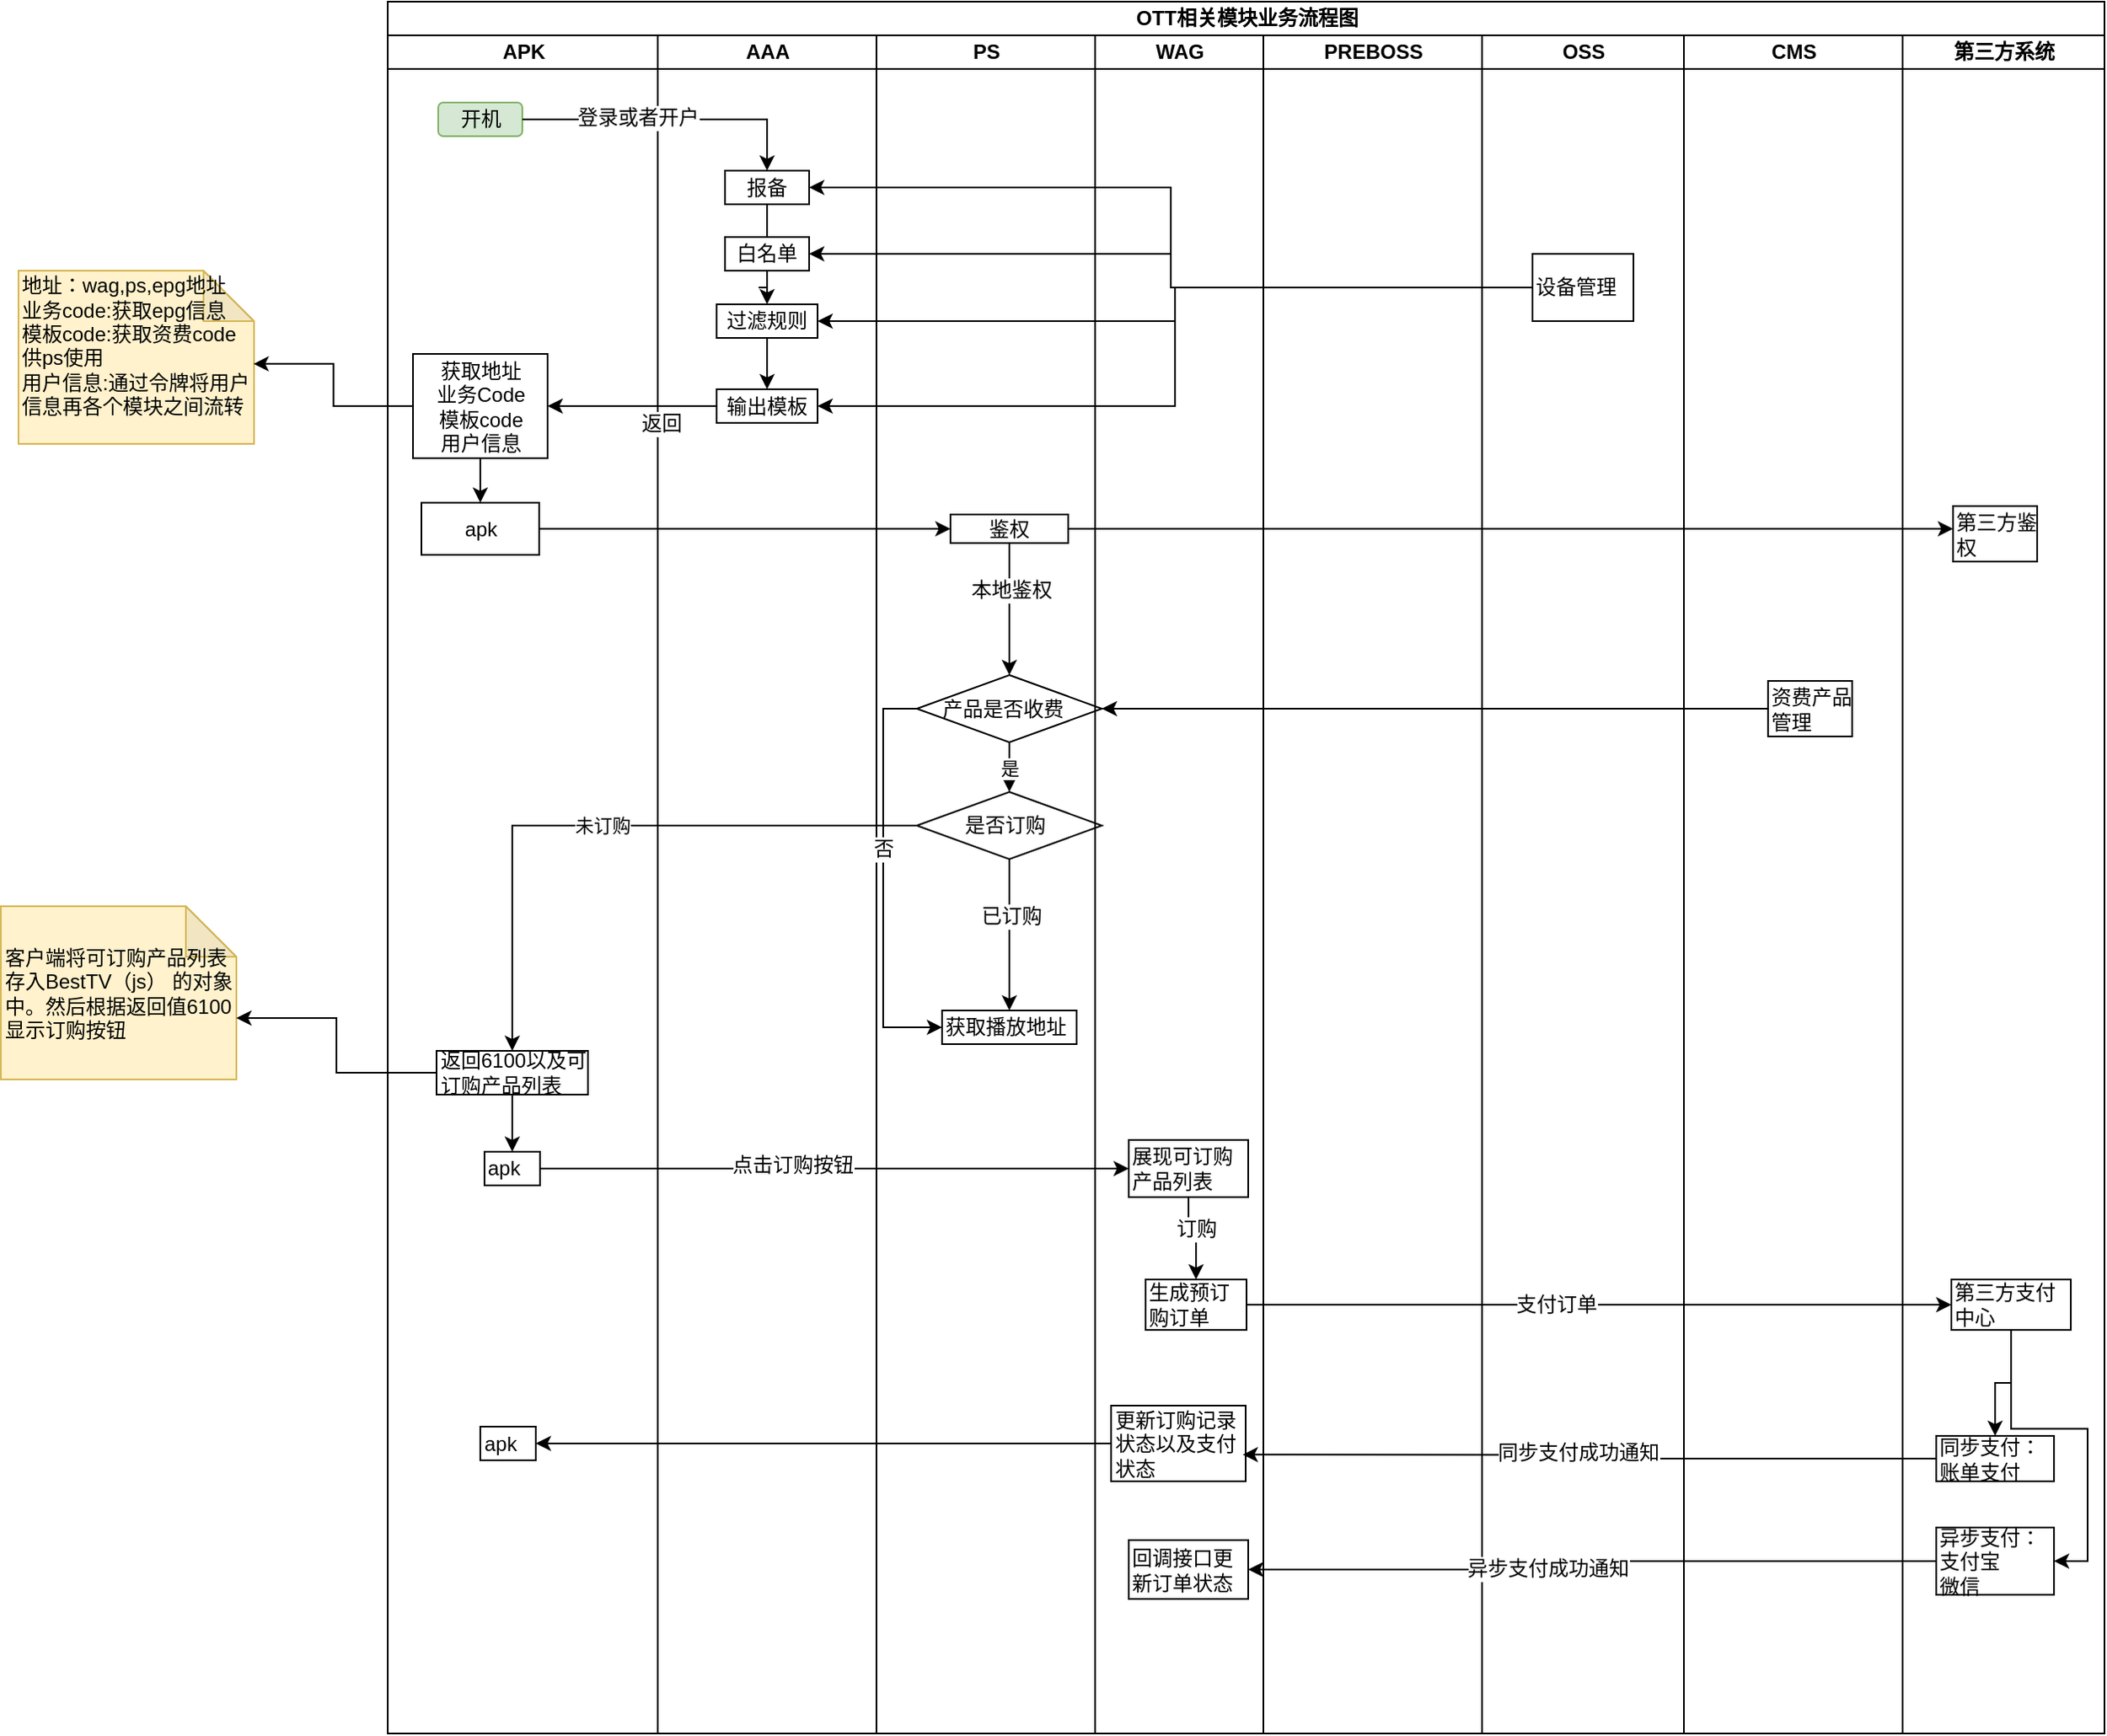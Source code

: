<mxfile version="10.6.0" type="github"><diagram id="HEy0dX1jvcMJeZMaZy05" name="Page-1"><mxGraphModel dx="1493" dy="359" grid="1" gridSize="10" guides="1" tooltips="1" connect="1" arrows="1" fold="1" page="1" pageScale="1" pageWidth="827" pageHeight="1169" math="0" shadow="0"><root><mxCell id="0"/><mxCell id="1" parent="0"/><mxCell id="SOLJUO9pabLHy7eWVExb-6" value="OTT相关模块业务流程图" style="swimlane;html=1;childLayout=stackLayout;resizeParent=1;resizeParentMax=0;startSize=20;" parent="1" vertex="1"><mxGeometry x="89.5" y="30" width="1020.5" height="1030" as="geometry"/></mxCell><mxCell id="SOLJUO9pabLHy7eWVExb-7" value="APK" style="swimlane;html=1;startSize=20;" parent="SOLJUO9pabLHy7eWVExb-6" vertex="1"><mxGeometry y="20" width="160.5" height="1010" as="geometry"/></mxCell><mxCell id="BWHfdyyWRmZe37nEwWRx-1" value="开机" style="rounded=1;whiteSpace=wrap;html=1;fillColor=#d5e8d4;strokeColor=#82b366;" vertex="1" parent="SOLJUO9pabLHy7eWVExb-7"><mxGeometry x="30" y="40" width="50" height="20" as="geometry"/></mxCell><mxCell id="BWHfdyyWRmZe37nEwWRx-90" style="edgeStyle=orthogonalEdgeStyle;rounded=0;orthogonalLoop=1;jettySize=auto;html=1;entryX=0.5;entryY=0;entryDx=0;entryDy=0;align=center;" edge="1" parent="SOLJUO9pabLHy7eWVExb-7" source="BWHfdyyWRmZe37nEwWRx-84" target="BWHfdyyWRmZe37nEwWRx-89"><mxGeometry relative="1" as="geometry"/></mxCell><mxCell id="BWHfdyyWRmZe37nEwWRx-84" value="返回6100以及可订购产品列表" style="rounded=0;whiteSpace=wrap;html=1;align=left;" vertex="1" parent="SOLJUO9pabLHy7eWVExb-7"><mxGeometry x="29" y="604" width="90" height="26" as="geometry"/></mxCell><mxCell id="BWHfdyyWRmZe37nEwWRx-89" value="apk" style="rounded=0;whiteSpace=wrap;html=1;align=left;" vertex="1" parent="SOLJUO9pabLHy7eWVExb-7"><mxGeometry x="57.5" y="664" width="33" height="20" as="geometry"/></mxCell><mxCell id="BWHfdyyWRmZe37nEwWRx-109" value="" style="edgeStyle=orthogonalEdgeStyle;rounded=0;orthogonalLoop=1;jettySize=auto;html=1;align=center;" edge="1" parent="SOLJUO9pabLHy7eWVExb-7" source="BWHfdyyWRmZe37nEwWRx-104" target="BWHfdyyWRmZe37nEwWRx-108"><mxGeometry relative="1" as="geometry"/></mxCell><mxCell id="BWHfdyyWRmZe37nEwWRx-104" value="&lt;span&gt;获取地址&lt;/span&gt;&lt;br&gt;&lt;span&gt;业务Code&lt;/span&gt;&lt;br&gt;&lt;span&gt;模板code&lt;/span&gt;&lt;br&gt;&lt;span&gt;用户信息&lt;/span&gt;" style="rounded=0;whiteSpace=wrap;html=1;align=center;" vertex="1" parent="SOLJUO9pabLHy7eWVExb-7"><mxGeometry x="15" y="189.5" width="80" height="62" as="geometry"/></mxCell><mxCell id="BWHfdyyWRmZe37nEwWRx-108" value="apk&lt;br&gt;" style="rounded=0;whiteSpace=wrap;html=1;align=center;" vertex="1" parent="SOLJUO9pabLHy7eWVExb-7"><mxGeometry x="20" y="278" width="70" height="31" as="geometry"/></mxCell><mxCell id="BWHfdyyWRmZe37nEwWRx-151" value="apk" style="rounded=0;whiteSpace=wrap;html=1;align=left;" vertex="1" parent="SOLJUO9pabLHy7eWVExb-7"><mxGeometry x="55" y="827.5" width="33" height="20" as="geometry"/></mxCell><mxCell id="SOLJUO9pabLHy7eWVExb-9" value="AAA" style="swimlane;html=1;startSize=20;" parent="SOLJUO9pabLHy7eWVExb-6" vertex="1"><mxGeometry x="160.5" y="20" width="130" height="1010" as="geometry"/></mxCell><mxCell id="BWHfdyyWRmZe37nEwWRx-28" style="edgeStyle=orthogonalEdgeStyle;rounded=0;orthogonalLoop=1;jettySize=auto;html=1;exitX=0.5;exitY=1;exitDx=0;exitDy=0;entryX=0.5;entryY=0;entryDx=0;entryDy=0;align=center;" edge="1" parent="SOLJUO9pabLHy7eWVExb-9" source="BWHfdyyWRmZe37nEwWRx-5" target="BWHfdyyWRmZe37nEwWRx-18"><mxGeometry relative="1" as="geometry"><Array as="points"><mxPoint x="60" y="150"/><mxPoint x="60" y="150"/></Array></mxGeometry></mxCell><mxCell id="BWHfdyyWRmZe37nEwWRx-5" value="报备&lt;br&gt;" style="rounded=0;whiteSpace=wrap;html=1;" vertex="1" parent="SOLJUO9pabLHy7eWVExb-9"><mxGeometry x="40" y="80.5" width="50" height="20" as="geometry"/></mxCell><mxCell id="BWHfdyyWRmZe37nEwWRx-20" value="输出模板&lt;br&gt;" style="rounded=0;whiteSpace=wrap;html=1;" vertex="1" parent="SOLJUO9pabLHy7eWVExb-9"><mxGeometry x="35" y="210.5" width="60" height="20" as="geometry"/></mxCell><mxCell id="BWHfdyyWRmZe37nEwWRx-38" style="edgeStyle=orthogonalEdgeStyle;rounded=0;orthogonalLoop=1;jettySize=auto;html=1;exitX=0.5;exitY=1;exitDx=0;exitDy=0;align=center;" edge="1" parent="SOLJUO9pabLHy7eWVExb-9" source="BWHfdyyWRmZe37nEwWRx-19" target="BWHfdyyWRmZe37nEwWRx-20"><mxGeometry relative="1" as="geometry"/></mxCell><mxCell id="BWHfdyyWRmZe37nEwWRx-19" value="过滤规则&lt;br&gt;" style="rounded=0;whiteSpace=wrap;html=1;" vertex="1" parent="SOLJUO9pabLHy7eWVExb-9"><mxGeometry x="35" y="160" width="60" height="20" as="geometry"/></mxCell><mxCell id="BWHfdyyWRmZe37nEwWRx-39" style="edgeStyle=orthogonalEdgeStyle;rounded=0;orthogonalLoop=1;jettySize=auto;html=1;exitX=0.5;exitY=1;exitDx=0;exitDy=0;entryX=0.5;entryY=0;entryDx=0;entryDy=0;align=center;" edge="1" parent="SOLJUO9pabLHy7eWVExb-9" source="BWHfdyyWRmZe37nEwWRx-18" target="BWHfdyyWRmZe37nEwWRx-19"><mxGeometry relative="1" as="geometry"/></mxCell><mxCell id="BWHfdyyWRmZe37nEwWRx-18" value="白名单&lt;br&gt;" style="rounded=0;whiteSpace=wrap;html=1;" vertex="1" parent="SOLJUO9pabLHy7eWVExb-9"><mxGeometry x="40" y="120" width="50" height="20" as="geometry"/></mxCell><mxCell id="BWHfdyyWRmZe37nEwWRx-85" value="未订购" style="edgeStyle=orthogonalEdgeStyle;rounded=0;orthogonalLoop=1;jettySize=auto;html=1;exitX=0;exitY=0.5;exitDx=0;exitDy=0;entryX=0.5;entryY=0;entryDx=0;entryDy=0;align=center;" edge="1" parent="SOLJUO9pabLHy7eWVExb-6" source="BWHfdyyWRmZe37nEwWRx-77" target="BWHfdyyWRmZe37nEwWRx-84"><mxGeometry relative="1" as="geometry"/></mxCell><mxCell id="BWHfdyyWRmZe37nEwWRx-92" style="edgeStyle=orthogonalEdgeStyle;rounded=0;orthogonalLoop=1;jettySize=auto;html=1;entryX=0;entryY=0.5;entryDx=0;entryDy=0;align=center;" edge="1" parent="SOLJUO9pabLHy7eWVExb-6" source="BWHfdyyWRmZe37nEwWRx-89" target="BWHfdyyWRmZe37nEwWRx-86"><mxGeometry relative="1" as="geometry"/></mxCell><mxCell id="BWHfdyyWRmZe37nEwWRx-95" value="点击订购按钮" style="text;html=1;resizable=0;points=[];align=center;verticalAlign=middle;labelBackgroundColor=#ffffff;" vertex="1" connectable="0" parent="BWHfdyyWRmZe37nEwWRx-92"><mxGeometry x="0.003" y="26" relative="1" as="geometry"><mxPoint x="-26" y="24" as="offset"/></mxGeometry></mxCell><mxCell id="SOLJUO9pabLHy7eWVExb-18" value="PS" style="swimlane;html=1;startSize=20;" parent="SOLJUO9pabLHy7eWVExb-6" vertex="1"><mxGeometry x="290.5" y="20" width="130" height="1010" as="geometry"/></mxCell><mxCell id="BWHfdyyWRmZe37nEwWRx-75" style="edgeStyle=orthogonalEdgeStyle;rounded=0;orthogonalLoop=1;jettySize=auto;html=1;exitX=0;exitY=0.5;exitDx=0;exitDy=0;entryX=0;entryY=0.5;entryDx=0;entryDy=0;align=center;" edge="1" parent="SOLJUO9pabLHy7eWVExb-18" source="BWHfdyyWRmZe37nEwWRx-53" target="BWHfdyyWRmZe37nEwWRx-74"><mxGeometry relative="1" as="geometry"/></mxCell><mxCell id="BWHfdyyWRmZe37nEwWRx-76" value="否" style="text;html=1;resizable=0;points=[];align=center;verticalAlign=middle;labelBackgroundColor=#ffffff;" vertex="1" connectable="0" parent="BWHfdyyWRmZe37nEwWRx-75"><mxGeometry x="-0.156" relative="1" as="geometry"><mxPoint as="offset"/></mxGeometry></mxCell><mxCell id="BWHfdyyWRmZe37nEwWRx-78" value="是" style="edgeStyle=orthogonalEdgeStyle;rounded=0;orthogonalLoop=1;jettySize=auto;html=1;exitX=0.5;exitY=1;exitDx=0;exitDy=0;entryX=0.5;entryY=0;entryDx=0;entryDy=0;align=center;" edge="1" parent="SOLJUO9pabLHy7eWVExb-18" source="BWHfdyyWRmZe37nEwWRx-53" target="BWHfdyyWRmZe37nEwWRx-77"><mxGeometry relative="1" as="geometry"/></mxCell><mxCell id="BWHfdyyWRmZe37nEwWRx-53" value="&amp;nbsp; &amp;nbsp; 产品是否收费" style="rhombus;whiteSpace=wrap;html=1;align=left;" vertex="1" parent="SOLJUO9pabLHy7eWVExb-18"><mxGeometry x="24" y="380.5" width="110" height="40" as="geometry"/></mxCell><mxCell id="BWHfdyyWRmZe37nEwWRx-74" value="获取播放地址" style="rounded=0;whiteSpace=wrap;html=1;align=left;" vertex="1" parent="SOLJUO9pabLHy7eWVExb-18"><mxGeometry x="39" y="580" width="80" height="20" as="geometry"/></mxCell><mxCell id="BWHfdyyWRmZe37nEwWRx-79" style="edgeStyle=orthogonalEdgeStyle;rounded=0;orthogonalLoop=1;jettySize=auto;html=1;exitX=0.5;exitY=1;exitDx=0;exitDy=0;align=center;" edge="1" parent="SOLJUO9pabLHy7eWVExb-18" source="BWHfdyyWRmZe37nEwWRx-77" target="BWHfdyyWRmZe37nEwWRx-74"><mxGeometry relative="1" as="geometry"/></mxCell><mxCell id="BWHfdyyWRmZe37nEwWRx-80" value="已订购" style="text;html=1;resizable=0;points=[];align=center;verticalAlign=middle;labelBackgroundColor=#ffffff;" vertex="1" connectable="0" parent="BWHfdyyWRmZe37nEwWRx-79"><mxGeometry x="0.006" y="12" relative="1" as="geometry"><mxPoint x="-11" y="-12" as="offset"/></mxGeometry></mxCell><mxCell id="BWHfdyyWRmZe37nEwWRx-77" value="&amp;nbsp; &amp;nbsp; &amp;nbsp; &amp;nbsp; 是否订购" style="rhombus;whiteSpace=wrap;html=1;align=left;" vertex="1" parent="SOLJUO9pabLHy7eWVExb-18"><mxGeometry x="24" y="450" width="110" height="40" as="geometry"/></mxCell><mxCell id="BWHfdyyWRmZe37nEwWRx-123" style="edgeStyle=orthogonalEdgeStyle;rounded=0;orthogonalLoop=1;jettySize=auto;html=1;entryX=0.5;entryY=0;entryDx=0;entryDy=0;align=center;" edge="1" parent="SOLJUO9pabLHy7eWVExb-18" source="BWHfdyyWRmZe37nEwWRx-117" target="BWHfdyyWRmZe37nEwWRx-53"><mxGeometry relative="1" as="geometry"/></mxCell><mxCell id="BWHfdyyWRmZe37nEwWRx-126" value="&lt;span&gt;本地鉴权&lt;/span&gt;" style="text;html=1;resizable=0;points=[];align=center;verticalAlign=middle;labelBackgroundColor=#ffffff;" vertex="1" connectable="0" parent="BWHfdyyWRmZe37nEwWRx-123"><mxGeometry x="0.004" y="12" relative="1" as="geometry"><mxPoint x="-11" y="-12" as="offset"/></mxGeometry></mxCell><mxCell id="BWHfdyyWRmZe37nEwWRx-117" value="鉴权&lt;br&gt;" style="rounded=0;whiteSpace=wrap;html=1;align=center;" vertex="1" parent="SOLJUO9pabLHy7eWVExb-18"><mxGeometry x="44" y="285" width="70" height="17" as="geometry"/></mxCell><mxCell id="SOLJUO9pabLHy7eWVExb-19" value="WAG" style="swimlane;html=1;startSize=20;" parent="SOLJUO9pabLHy7eWVExb-6" vertex="1"><mxGeometry x="420.5" y="20" width="100" height="1010" as="geometry"/></mxCell><mxCell id="BWHfdyyWRmZe37nEwWRx-94" value="" style="edgeStyle=orthogonalEdgeStyle;rounded=0;orthogonalLoop=1;jettySize=auto;html=1;align=center;" edge="1" parent="SOLJUO9pabLHy7eWVExb-19" source="BWHfdyyWRmZe37nEwWRx-86" target="BWHfdyyWRmZe37nEwWRx-93"><mxGeometry relative="1" as="geometry"/></mxCell><mxCell id="BWHfdyyWRmZe37nEwWRx-136" value="订购" style="text;html=1;resizable=0;points=[];align=center;verticalAlign=middle;labelBackgroundColor=#ffffff;" vertex="1" connectable="0" parent="BWHfdyyWRmZe37nEwWRx-94"><mxGeometry x="0.135" y="7" relative="1" as="geometry"><mxPoint x="-7" y="-7" as="offset"/></mxGeometry></mxCell><mxCell id="BWHfdyyWRmZe37nEwWRx-86" value="展现可订购产品列表" style="rounded=0;whiteSpace=wrap;html=1;align=left;" vertex="1" parent="SOLJUO9pabLHy7eWVExb-19"><mxGeometry x="20" y="657" width="71" height="34" as="geometry"/></mxCell><mxCell id="BWHfdyyWRmZe37nEwWRx-93" value="生成预订购订单" style="rounded=0;whiteSpace=wrap;html=1;align=left;" vertex="1" parent="SOLJUO9pabLHy7eWVExb-19"><mxGeometry x="30" y="740" width="60" height="30" as="geometry"/></mxCell><mxCell id="BWHfdyyWRmZe37nEwWRx-134" value="更新订购记录状态以及支付状态" style="rounded=0;whiteSpace=wrap;html=1;align=left;" vertex="1" parent="SOLJUO9pabLHy7eWVExb-19"><mxGeometry x="9.5" y="815" width="80" height="45" as="geometry"/></mxCell><mxCell id="BWHfdyyWRmZe37nEwWRx-147" value="回调接口更新订单状态" style="rounded=0;whiteSpace=wrap;html=1;align=left;" vertex="1" parent="SOLJUO9pabLHy7eWVExb-19"><mxGeometry x="20" y="895" width="71" height="35" as="geometry"/></mxCell><mxCell id="SOLJUO9pabLHy7eWVExb-20" value="PREBOSS" style="swimlane;html=1;startSize=20;" parent="SOLJUO9pabLHy7eWVExb-6" vertex="1"><mxGeometry x="520.5" y="20" width="130" height="1010" as="geometry"/></mxCell><mxCell id="SOLJUO9pabLHy7eWVExb-21" value="OSS" style="swimlane;html=1;startSize=20;" parent="SOLJUO9pabLHy7eWVExb-6" vertex="1"><mxGeometry x="650.5" y="20" width="120" height="1010" as="geometry"/></mxCell><mxCell id="BWHfdyyWRmZe37nEwWRx-56" value="设备管理" style="rounded=0;whiteSpace=wrap;html=1;align=left;" vertex="1" parent="SOLJUO9pabLHy7eWVExb-21"><mxGeometry x="30" y="130" width="60" height="40" as="geometry"/></mxCell><mxCell id="BWHfdyyWRmZe37nEwWRx-4" style="edgeStyle=orthogonalEdgeStyle;rounded=0;orthogonalLoop=1;jettySize=auto;html=1;exitX=1;exitY=0.5;exitDx=0;exitDy=0;" edge="1" parent="SOLJUO9pabLHy7eWVExb-6" source="BWHfdyyWRmZe37nEwWRx-1" target="BWHfdyyWRmZe37nEwWRx-5"><mxGeometry relative="1" as="geometry"><mxPoint x="185.31" y="100" as="targetPoint"/></mxGeometry></mxCell><mxCell id="BWHfdyyWRmZe37nEwWRx-43" value="登录或者开户" style="text;html=1;resizable=0;points=[];align=center;verticalAlign=middle;labelBackgroundColor=#ffffff;" vertex="1" connectable="0" parent="BWHfdyyWRmZe37nEwWRx-4"><mxGeometry x="-0.223" y="1" relative="1" as="geometry"><mxPoint as="offset"/></mxGeometry></mxCell><mxCell id="BWHfdyyWRmZe37nEwWRx-36" style="edgeStyle=orthogonalEdgeStyle;rounded=0;orthogonalLoop=1;jettySize=auto;html=1;exitX=0;exitY=0.5;exitDx=0;exitDy=0;entryX=1;entryY=0.5;entryDx=0;entryDy=0;" edge="1" parent="SOLJUO9pabLHy7eWVExb-6" source="BWHfdyyWRmZe37nEwWRx-20" target="BWHfdyyWRmZe37nEwWRx-104"><mxGeometry relative="1" as="geometry"><mxPoint x="140" y="245.5" as="targetPoint"/></mxGeometry></mxCell><mxCell id="BWHfdyyWRmZe37nEwWRx-45" value="返回" style="text;html=1;resizable=0;points=[];align=center;verticalAlign=middle;labelBackgroundColor=#ffffff;" vertex="1" connectable="0" parent="BWHfdyyWRmZe37nEwWRx-36"><mxGeometry x="-0.333" y="10" relative="1" as="geometry"><mxPoint as="offset"/></mxGeometry></mxCell><mxCell id="BWHfdyyWRmZe37nEwWRx-57" style="edgeStyle=orthogonalEdgeStyle;rounded=0;orthogonalLoop=1;jettySize=auto;html=1;exitX=0;exitY=0.5;exitDx=0;exitDy=0;entryX=1;entryY=0.5;entryDx=0;entryDy=0;align=center;" edge="1" parent="SOLJUO9pabLHy7eWVExb-6" source="BWHfdyyWRmZe37nEwWRx-56" target="BWHfdyyWRmZe37nEwWRx-5"><mxGeometry relative="1" as="geometry"/></mxCell><mxCell id="BWHfdyyWRmZe37nEwWRx-58" style="edgeStyle=orthogonalEdgeStyle;rounded=0;orthogonalLoop=1;jettySize=auto;html=1;entryX=1;entryY=0.5;entryDx=0;entryDy=0;align=center;" edge="1" parent="SOLJUO9pabLHy7eWVExb-6" source="BWHfdyyWRmZe37nEwWRx-56" target="BWHfdyyWRmZe37nEwWRx-18"><mxGeometry relative="1" as="geometry"/></mxCell><mxCell id="BWHfdyyWRmZe37nEwWRx-59" style="edgeStyle=orthogonalEdgeStyle;rounded=0;orthogonalLoop=1;jettySize=auto;html=1;entryX=1;entryY=0.5;entryDx=0;entryDy=0;align=center;" edge="1" parent="SOLJUO9pabLHy7eWVExb-6" source="BWHfdyyWRmZe37nEwWRx-56" target="BWHfdyyWRmZe37nEwWRx-19"><mxGeometry relative="1" as="geometry"/></mxCell><mxCell id="BWHfdyyWRmZe37nEwWRx-62" style="edgeStyle=orthogonalEdgeStyle;rounded=0;orthogonalLoop=1;jettySize=auto;html=1;entryX=1;entryY=0.5;entryDx=0;entryDy=0;align=center;" edge="1" parent="SOLJUO9pabLHy7eWVExb-6" source="BWHfdyyWRmZe37nEwWRx-56" target="BWHfdyyWRmZe37nEwWRx-20"><mxGeometry relative="1" as="geometry"/></mxCell><mxCell id="BWHfdyyWRmZe37nEwWRx-68" style="edgeStyle=orthogonalEdgeStyle;rounded=0;orthogonalLoop=1;jettySize=auto;html=1;entryX=1;entryY=0.5;entryDx=0;entryDy=0;align=center;" edge="1" parent="SOLJUO9pabLHy7eWVExb-6" source="BWHfdyyWRmZe37nEwWRx-67" target="BWHfdyyWRmZe37nEwWRx-53"><mxGeometry relative="1" as="geometry"/></mxCell><mxCell id="BWHfdyyWRmZe37nEwWRx-66" value="CMS" style="swimlane;html=1;startSize=20;" vertex="1" parent="SOLJUO9pabLHy7eWVExb-6"><mxGeometry x="770.5" y="20" width="130" height="1010" as="geometry"/></mxCell><mxCell id="BWHfdyyWRmZe37nEwWRx-67" value="资费产品管理" style="rounded=0;whiteSpace=wrap;html=1;align=left;" vertex="1" parent="BWHfdyyWRmZe37nEwWRx-66"><mxGeometry x="50" y="384" width="50" height="33" as="geometry"/></mxCell><mxCell id="BWHfdyyWRmZe37nEwWRx-122" style="edgeStyle=orthogonalEdgeStyle;rounded=0;orthogonalLoop=1;jettySize=auto;html=1;entryX=0;entryY=0.5;entryDx=0;entryDy=0;align=center;" edge="1" parent="SOLJUO9pabLHy7eWVExb-6" source="BWHfdyyWRmZe37nEwWRx-108" target="BWHfdyyWRmZe37nEwWRx-117"><mxGeometry relative="1" as="geometry"/></mxCell><mxCell id="BWHfdyyWRmZe37nEwWRx-81" value="第三方系统" style="swimlane;html=1;startSize=20;" vertex="1" parent="SOLJUO9pabLHy7eWVExb-6"><mxGeometry x="900.5" y="20" width="120" height="1010" as="geometry"/></mxCell><mxCell id="BWHfdyyWRmZe37nEwWRx-114" value="第三方鉴权" style="rounded=0;whiteSpace=wrap;html=1;align=left;" vertex="1" parent="BWHfdyyWRmZe37nEwWRx-81"><mxGeometry x="30" y="280" width="50" height="33" as="geometry"/></mxCell><mxCell id="BWHfdyyWRmZe37nEwWRx-133" value="" style="edgeStyle=orthogonalEdgeStyle;rounded=0;orthogonalLoop=1;jettySize=auto;html=1;align=center;" edge="1" parent="BWHfdyyWRmZe37nEwWRx-81" source="BWHfdyyWRmZe37nEwWRx-130" target="BWHfdyyWRmZe37nEwWRx-132"><mxGeometry relative="1" as="geometry"/></mxCell><mxCell id="BWHfdyyWRmZe37nEwWRx-145" style="edgeStyle=orthogonalEdgeStyle;rounded=0;orthogonalLoop=1;jettySize=auto;html=1;entryX=1;entryY=0.5;entryDx=0;entryDy=0;align=center;" edge="1" parent="BWHfdyyWRmZe37nEwWRx-81" source="BWHfdyyWRmZe37nEwWRx-130" target="BWHfdyyWRmZe37nEwWRx-143"><mxGeometry relative="1" as="geometry"/></mxCell><mxCell id="BWHfdyyWRmZe37nEwWRx-130" value="第三方支付中心" style="rounded=0;whiteSpace=wrap;html=1;align=left;" vertex="1" parent="BWHfdyyWRmZe37nEwWRx-81"><mxGeometry x="29" y="740" width="71" height="30" as="geometry"/></mxCell><mxCell id="BWHfdyyWRmZe37nEwWRx-132" value="同步支付：账单支付" style="rounded=0;whiteSpace=wrap;html=1;align=left;" vertex="1" parent="BWHfdyyWRmZe37nEwWRx-81"><mxGeometry x="20" y="833" width="70" height="27" as="geometry"/></mxCell><mxCell id="BWHfdyyWRmZe37nEwWRx-143" value="异步支付：支付宝&lt;br&gt;微信" style="rounded=0;whiteSpace=wrap;html=1;align=left;" vertex="1" parent="BWHfdyyWRmZe37nEwWRx-81"><mxGeometry x="20" y="887.5" width="70" height="40" as="geometry"/></mxCell><mxCell id="BWHfdyyWRmZe37nEwWRx-124" style="edgeStyle=orthogonalEdgeStyle;rounded=0;orthogonalLoop=1;jettySize=auto;html=1;entryX=0;entryY=0.409;entryDx=0;entryDy=0;entryPerimeter=0;align=center;" edge="1" parent="SOLJUO9pabLHy7eWVExb-6" source="BWHfdyyWRmZe37nEwWRx-117" target="BWHfdyyWRmZe37nEwWRx-114"><mxGeometry relative="1" as="geometry"/></mxCell><mxCell id="BWHfdyyWRmZe37nEwWRx-131" style="edgeStyle=orthogonalEdgeStyle;rounded=0;orthogonalLoop=1;jettySize=auto;html=1;entryX=0;entryY=0.5;entryDx=0;entryDy=0;align=center;" edge="1" parent="SOLJUO9pabLHy7eWVExb-6" source="BWHfdyyWRmZe37nEwWRx-93" target="BWHfdyyWRmZe37nEwWRx-130"><mxGeometry relative="1" as="geometry"/></mxCell><mxCell id="BWHfdyyWRmZe37nEwWRx-137" value="支付订单" style="text;html=1;resizable=0;points=[];align=center;verticalAlign=middle;labelBackgroundColor=#ffffff;" vertex="1" connectable="0" parent="BWHfdyyWRmZe37nEwWRx-131"><mxGeometry x="-0.123" relative="1" as="geometry"><mxPoint as="offset"/></mxGeometry></mxCell><mxCell id="BWHfdyyWRmZe37nEwWRx-135" style="edgeStyle=orthogonalEdgeStyle;rounded=0;orthogonalLoop=1;jettySize=auto;html=1;entryX=0.978;entryY=0.648;entryDx=0;entryDy=0;entryPerimeter=0;align=center;" edge="1" parent="SOLJUO9pabLHy7eWVExb-6" source="BWHfdyyWRmZe37nEwWRx-132" target="BWHfdyyWRmZe37nEwWRx-134"><mxGeometry relative="1" as="geometry"/></mxCell><mxCell id="BWHfdyyWRmZe37nEwWRx-138" value="同步支付成功通知" style="text;html=1;resizable=0;points=[];align=center;verticalAlign=middle;labelBackgroundColor=#ffffff;" vertex="1" connectable="0" parent="BWHfdyyWRmZe37nEwWRx-135"><mxGeometry x="0.039" y="-1" relative="1" as="geometry"><mxPoint as="offset"/></mxGeometry></mxCell><mxCell id="BWHfdyyWRmZe37nEwWRx-148" style="edgeStyle=orthogonalEdgeStyle;rounded=0;orthogonalLoop=1;jettySize=auto;html=1;entryX=1;entryY=0.5;entryDx=0;entryDy=0;align=center;" edge="1" parent="SOLJUO9pabLHy7eWVExb-6" source="BWHfdyyWRmZe37nEwWRx-143" target="BWHfdyyWRmZe37nEwWRx-147"><mxGeometry relative="1" as="geometry"/></mxCell><mxCell id="BWHfdyyWRmZe37nEwWRx-149" value="异步支付成功通知" style="text;html=1;resizable=0;points=[];align=center;verticalAlign=middle;labelBackgroundColor=#ffffff;" vertex="1" connectable="0" parent="BWHfdyyWRmZe37nEwWRx-148"><mxGeometry x="0.139" y="-1" relative="1" as="geometry"><mxPoint as="offset"/></mxGeometry></mxCell><mxCell id="BWHfdyyWRmZe37nEwWRx-152" style="edgeStyle=orthogonalEdgeStyle;rounded=0;orthogonalLoop=1;jettySize=auto;html=1;exitX=0;exitY=0.5;exitDx=0;exitDy=0;align=center;" edge="1" parent="SOLJUO9pabLHy7eWVExb-6" source="BWHfdyyWRmZe37nEwWRx-134" target="BWHfdyyWRmZe37nEwWRx-151"><mxGeometry relative="1" as="geometry"/></mxCell><mxCell id="BWHfdyyWRmZe37nEwWRx-50" value="地址：wag,ps,epg地址&lt;br&gt;业务code:获取epg信息&lt;br&gt;模板code:获取资费code供ps使用&lt;br&gt;用户信息:通过令牌将用户信息再各个模块之间流转&lt;br&gt;&lt;br&gt;" style="shape=note;whiteSpace=wrap;html=1;backgroundOutline=1;darkOpacity=0.05;align=left;fillColor=#fff2cc;strokeColor=#d6b656;" vertex="1" parent="1"><mxGeometry x="-130" y="190" width="140" height="103" as="geometry"/></mxCell><mxCell id="BWHfdyyWRmZe37nEwWRx-101" value="&lt;span id=&quot;pos_placeholder&quot; style=&quot;width: 0px ; height: 0px ; visibility: hidden ; margin: 0px ; padding: 0px&quot;&gt;&lt;/span&gt;&lt;span id=&quot;pos_placeholder&quot; style=&quot;width: 0px ; height: 0px ; visibility: hidden ; margin: 0px ; padding: 0px&quot;&gt;&lt;/span&gt;&lt;span id=&quot;pos_placeholder&quot; style=&quot;width: 0px ; height: 0px ; visibility: hidden ; margin: 0px ; padding: 0px&quot;&gt;&lt;/span&gt;客户端将可订购产品列表存入BestTV（js） 的对象中。然后根据返回值6100显示订购按钮" style="shape=note;whiteSpace=wrap;html=1;backgroundOutline=1;darkOpacity=0.05;align=left;fillColor=#fff2cc;strokeColor=#d6b656;" vertex="1" parent="1"><mxGeometry x="-140.5" y="568" width="140" height="103" as="geometry"/></mxCell><mxCell id="BWHfdyyWRmZe37nEwWRx-102" style="edgeStyle=orthogonalEdgeStyle;rounded=0;orthogonalLoop=1;jettySize=auto;html=1;align=center;entryX=0;entryY=0;entryDx=140;entryDy=66.5;entryPerimeter=0;" edge="1" parent="1" source="BWHfdyyWRmZe37nEwWRx-84" target="BWHfdyyWRmZe37nEwWRx-101"><mxGeometry relative="1" as="geometry"><mxPoint x="50" y="620" as="targetPoint"/></mxGeometry></mxCell><mxCell id="BWHfdyyWRmZe37nEwWRx-107" style="edgeStyle=orthogonalEdgeStyle;rounded=0;orthogonalLoop=1;jettySize=auto;html=1;entryX=0.998;entryY=0.538;entryDx=0;entryDy=0;entryPerimeter=0;align=center;" edge="1" parent="1" source="BWHfdyyWRmZe37nEwWRx-104" target="BWHfdyyWRmZe37nEwWRx-50"><mxGeometry relative="1" as="geometry"/></mxCell></root></mxGraphModel></diagram></mxfile>